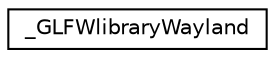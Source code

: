 digraph "Graphical Class Hierarchy"
{
 // LATEX_PDF_SIZE
  edge [fontname="Helvetica",fontsize="10",labelfontname="Helvetica",labelfontsize="10"];
  node [fontname="Helvetica",fontsize="10",shape=record];
  rankdir="LR";
  Node0 [label="_GLFWlibraryWayland",height=0.2,width=0.4,color="black", fillcolor="white", style="filled",URL="$struct__GLFWlibraryWayland.html",tooltip=" "];
}

